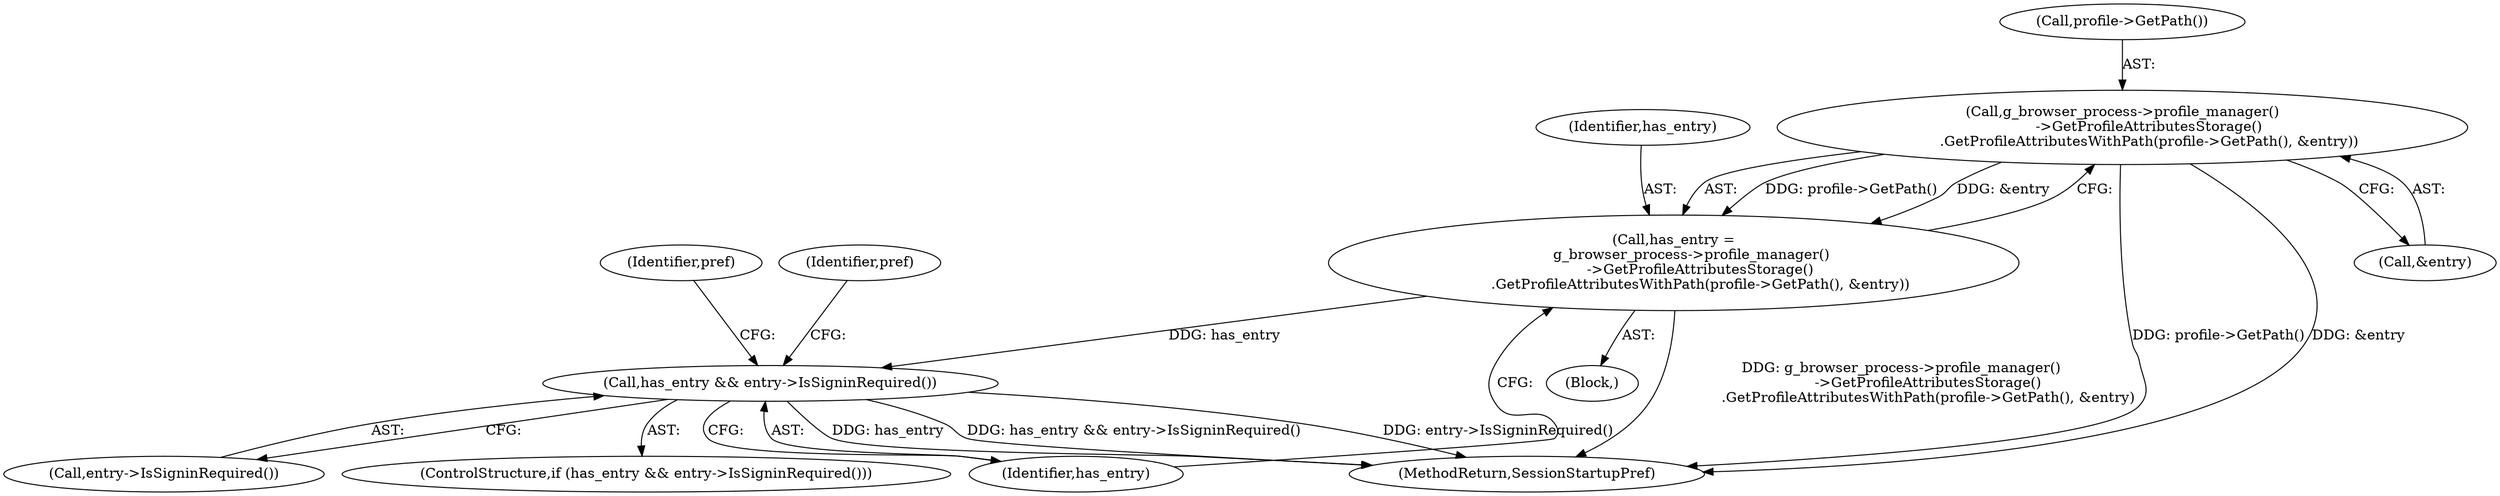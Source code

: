 digraph "0_Chrome_7a0dee9d17d0ee7fd1b40b017442f4952384a7c2@pointer" {
"1000159" [label="(Call,g_browser_process->profile_manager()\n            ->GetProfileAttributesStorage()\n            .GetProfileAttributesWithPath(profile->GetPath(), &entry))"];
"1000157" [label="(Call,has_entry =\n        g_browser_process->profile_manager()\n            ->GetProfileAttributesStorage()\n            .GetProfileAttributesWithPath(profile->GetPath(), &entry))"];
"1000164" [label="(Call,has_entry && entry->IsSigninRequired())"];
"1000157" [label="(Call,has_entry =\n        g_browser_process->profile_manager()\n            ->GetProfileAttributesStorage()\n            .GetProfileAttributesWithPath(profile->GetPath(), &entry))"];
"1000188" [label="(MethodReturn,SessionStartupPref)"];
"1000166" [label="(Call,entry->IsSigninRequired())"];
"1000169" [label="(Identifier,pref)"];
"1000151" [label="(Block,)"];
"1000163" [label="(ControlStructure,if (has_entry && entry->IsSigninRequired()))"];
"1000164" [label="(Call,has_entry && entry->IsSigninRequired())"];
"1000161" [label="(Call,&entry)"];
"1000158" [label="(Identifier,has_entry)"];
"1000165" [label="(Identifier,has_entry)"];
"1000159" [label="(Call,g_browser_process->profile_manager()\n            ->GetProfileAttributesStorage()\n            .GetProfileAttributesWithPath(profile->GetPath(), &entry))"];
"1000176" [label="(Identifier,pref)"];
"1000160" [label="(Call,profile->GetPath())"];
"1000159" -> "1000157"  [label="AST: "];
"1000159" -> "1000161"  [label="CFG: "];
"1000160" -> "1000159"  [label="AST: "];
"1000161" -> "1000159"  [label="AST: "];
"1000157" -> "1000159"  [label="CFG: "];
"1000159" -> "1000188"  [label="DDG: profile->GetPath()"];
"1000159" -> "1000188"  [label="DDG: &entry"];
"1000159" -> "1000157"  [label="DDG: profile->GetPath()"];
"1000159" -> "1000157"  [label="DDG: &entry"];
"1000157" -> "1000151"  [label="AST: "];
"1000158" -> "1000157"  [label="AST: "];
"1000165" -> "1000157"  [label="CFG: "];
"1000157" -> "1000188"  [label="DDG: g_browser_process->profile_manager()\n            ->GetProfileAttributesStorage()\n            .GetProfileAttributesWithPath(profile->GetPath(), &entry)"];
"1000157" -> "1000164"  [label="DDG: has_entry"];
"1000164" -> "1000163"  [label="AST: "];
"1000164" -> "1000165"  [label="CFG: "];
"1000164" -> "1000166"  [label="CFG: "];
"1000165" -> "1000164"  [label="AST: "];
"1000166" -> "1000164"  [label="AST: "];
"1000169" -> "1000164"  [label="CFG: "];
"1000176" -> "1000164"  [label="CFG: "];
"1000164" -> "1000188"  [label="DDG: has_entry"];
"1000164" -> "1000188"  [label="DDG: has_entry && entry->IsSigninRequired()"];
"1000164" -> "1000188"  [label="DDG: entry->IsSigninRequired()"];
}
